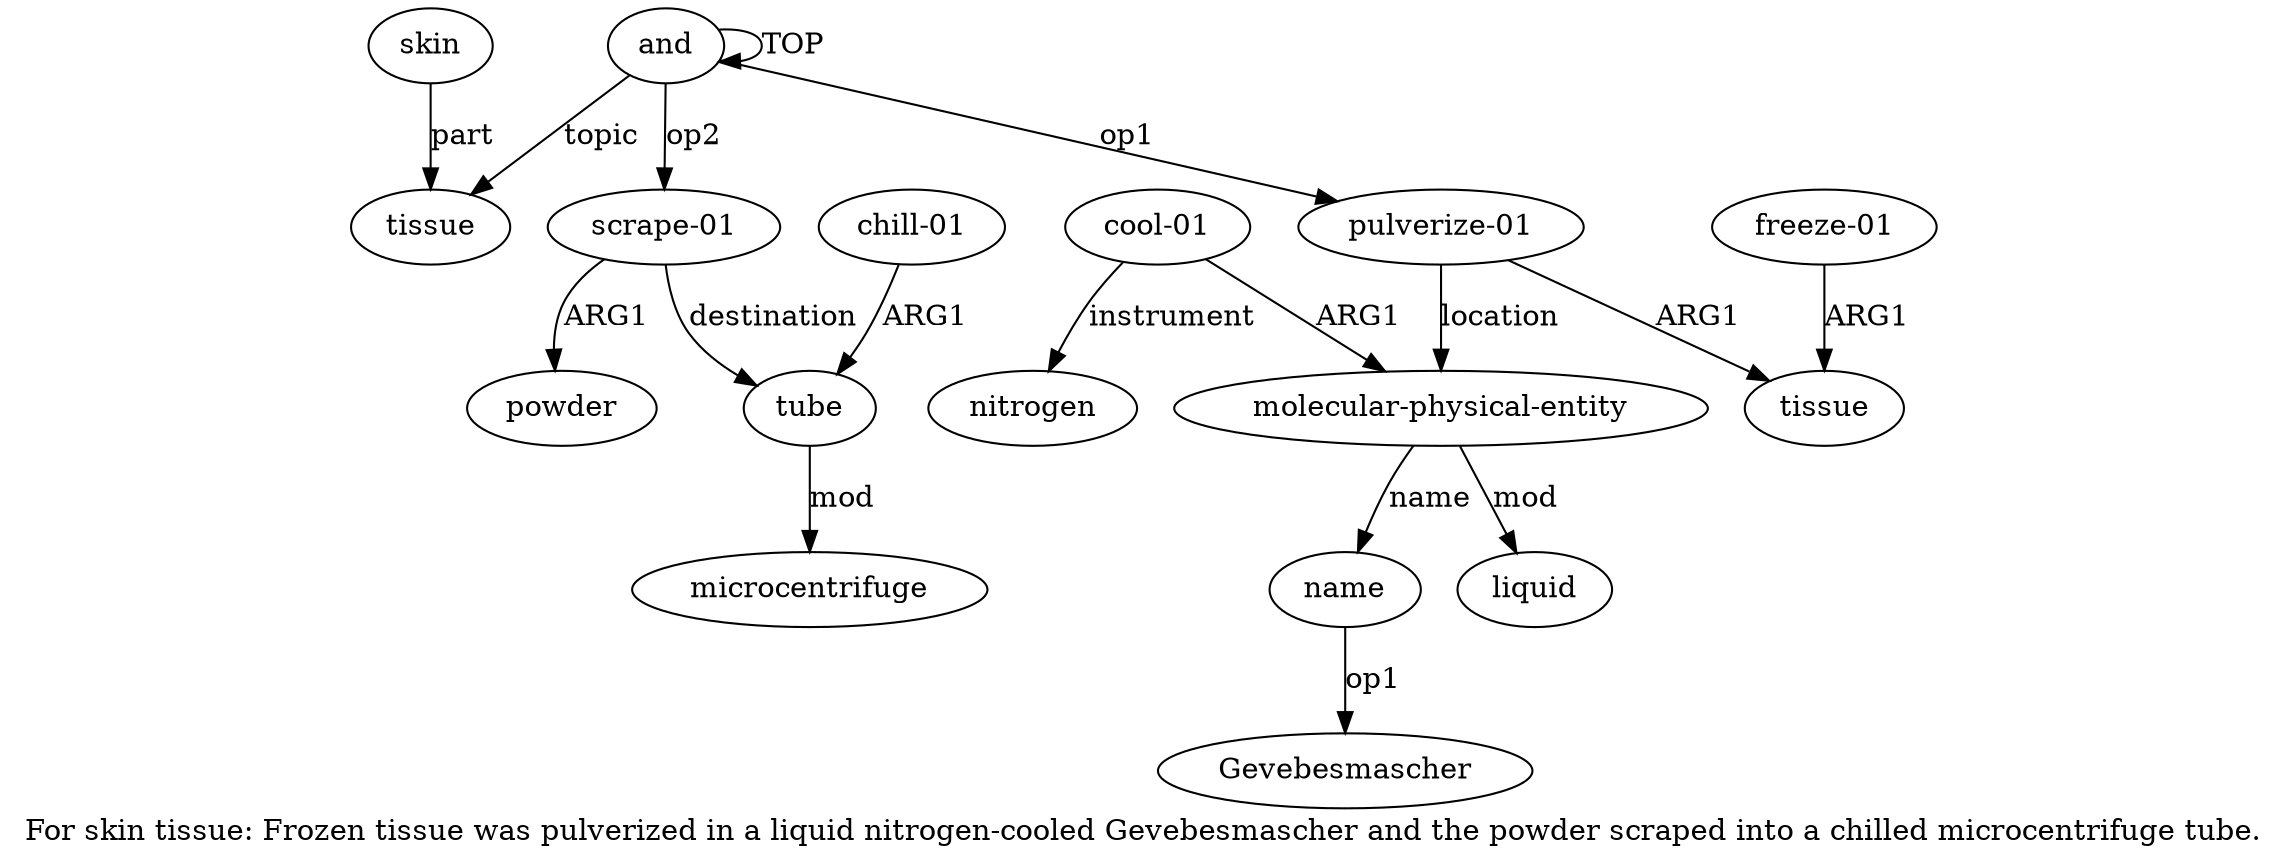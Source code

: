 digraph  {
	graph [label="For skin tissue: Frozen tissue was pulverized in a liquid nitrogen-cooled Gevebesmascher and the powder scraped into a chilled microcentrifuge \
tube."];
	node [label="\N"];
	a15	 [color=black,
		gold_ind=15,
		gold_label=skin,
		label=skin,
		test_ind=15,
		test_label=skin];
	a14	 [color=black,
		gold_ind=14,
		gold_label=tissue,
		label=tissue,
		test_ind=14,
		test_label=tissue];
	a15 -> a14 [key=0,
	color=black,
	gold_label=part,
	label=part,
	test_label=part];
a11 [color=black,
	gold_ind=11,
	gold_label=tube,
	label=tube,
	test_ind=11,
	test_label=tube];
a12 [color=black,
	gold_ind=12,
	gold_label=microcentrifuge,
	label=microcentrifuge,
	test_ind=12,
	test_label=microcentrifuge];
a11 -> a12 [key=0,
color=black,
gold_label=mod,
label=mod,
test_label=mod];
a10 [color=black,
gold_ind=10,
gold_label=powder,
label=powder,
test_ind=10,
test_label=powder];
a13 [color=black,
gold_ind=13,
gold_label="chill-01",
label="chill-01",
test_ind=13,
test_label="chill-01"];
a13 -> a11 [key=0,
color=black,
gold_label=ARG1,
label=ARG1,
test_label=ARG1];
"a5 Gevebesmascher" [color=black,
gold_ind=-1,
gold_label=Gevebesmascher,
label=Gevebesmascher,
test_ind=-1,
test_label=Gevebesmascher];
a1 [color=black,
gold_ind=1,
gold_label="pulverize-01",
label="pulverize-01",
test_ind=1,
test_label="pulverize-01"];
a2 [color=black,
gold_ind=2,
gold_label=tissue,
label=tissue,
test_ind=2,
test_label=tissue];
a1 -> a2 [key=0,
color=black,
gold_label=ARG1,
label=ARG1,
test_label=ARG1];
a4 [color=black,
gold_ind=4,
gold_label="molecular-physical-entity",
label="molecular-physical-entity",
test_ind=4,
test_label="molecular-physical-entity"];
a1 -> a4 [key=0,
color=black,
gold_label=location,
label=location,
test_label=location];
a0 [color=black,
gold_ind=0,
gold_label=and,
label=and,
test_ind=0,
test_label=and];
a0 -> a14 [key=0,
color=black,
gold_label=topic,
label=topic,
test_label=topic];
a0 -> a1 [key=0,
color=black,
gold_label=op1,
label=op1,
test_label=op1];
a0 -> a0 [key=0,
color=black,
gold_label=TOP,
label=TOP,
test_label=TOP];
a9 [color=black,
gold_ind=9,
gold_label="scrape-01",
label="scrape-01",
test_ind=9,
test_label="scrape-01"];
a0 -> a9 [key=0,
color=black,
gold_label=op2,
label=op2,
test_label=op2];
a3 [color=black,
gold_ind=3,
gold_label="freeze-01",
label="freeze-01",
test_ind=3,
test_label="freeze-01"];
a3 -> a2 [key=0,
color=black,
gold_label=ARG1,
label=ARG1,
test_label=ARG1];
a5 [color=black,
gold_ind=5,
gold_label=name,
label=name,
test_ind=5,
test_label=name];
a5 -> "a5 Gevebesmascher" [key=0,
color=black,
gold_label=op1,
label=op1,
test_label=op1];
a4 -> a5 [key=0,
color=black,
gold_label=name,
label=name,
test_label=name];
a8 [color=black,
gold_ind=8,
gold_label=liquid,
label=liquid,
test_ind=8,
test_label=liquid];
a4 -> a8 [key=0,
color=black,
gold_label=mod,
label=mod,
test_label=mod];
a7 [color=black,
gold_ind=7,
gold_label=nitrogen,
label=nitrogen,
test_ind=7,
test_label=nitrogen];
a6 [color=black,
gold_ind=6,
gold_label="cool-01",
label="cool-01",
test_ind=6,
test_label="cool-01"];
a6 -> a4 [key=0,
color=black,
gold_label=ARG1,
label=ARG1,
test_label=ARG1];
a6 -> a7 [key=0,
color=black,
gold_label=instrument,
label=instrument,
test_label=instrument];
a9 -> a11 [key=0,
color=black,
gold_label=destination,
label=destination,
test_label=destination];
a9 -> a10 [key=0,
color=black,
gold_label=ARG1,
label=ARG1,
test_label=ARG1];
}
